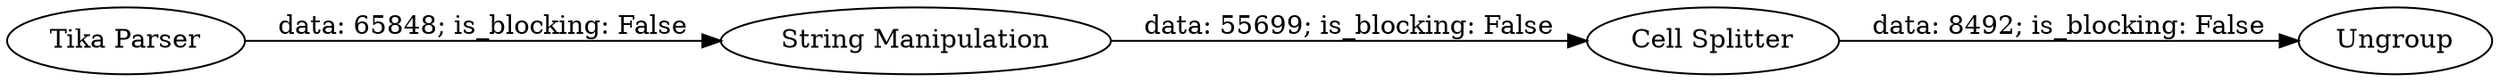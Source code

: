 digraph {
	"2267693089672436916_5" [label="String Manipulation"]
	"2267693089672436916_14" [label="Cell Splitter"]
	"2267693089672436916_1" [label="Tika Parser"]
	"2267693089672436916_15" [label=Ungroup]
	"2267693089672436916_5" -> "2267693089672436916_14" [label="data: 55699; is_blocking: False"]
	"2267693089672436916_1" -> "2267693089672436916_5" [label="data: 65848; is_blocking: False"]
	"2267693089672436916_14" -> "2267693089672436916_15" [label="data: 8492; is_blocking: False"]
	rankdir=LR
}

